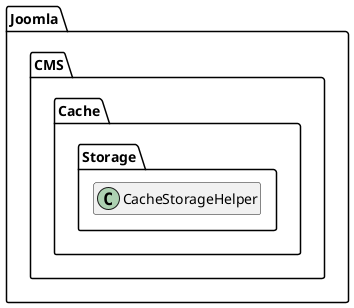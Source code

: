 @startuml
set namespaceSeparator \\
hide members
hide << alias >> circle

class Joomla\\CMS\\Cache\\Storage\\CacheStorageHelper
@enduml
